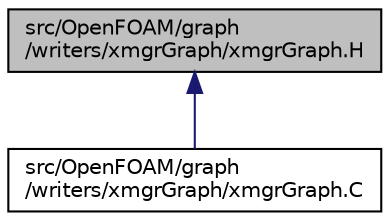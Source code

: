digraph "src/OpenFOAM/graph/writers/xmgrGraph/xmgrGraph.H"
{
  bgcolor="transparent";
  edge [fontname="Helvetica",fontsize="10",labelfontname="Helvetica",labelfontsize="10"];
  node [fontname="Helvetica",fontsize="10",shape=record];
  Node1 [label="src/OpenFOAM/graph\l/writers/xmgrGraph/xmgrGraph.H",height=0.2,width=0.4,color="black", fillcolor="grey75", style="filled", fontcolor="black"];
  Node1 -> Node2 [dir="back",color="midnightblue",fontsize="10",style="solid",fontname="Helvetica"];
  Node2 [label="src/OpenFOAM/graph\l/writers/xmgrGraph/xmgrGraph.C",height=0.2,width=0.4,color="black",URL="$a08377.html"];
}
